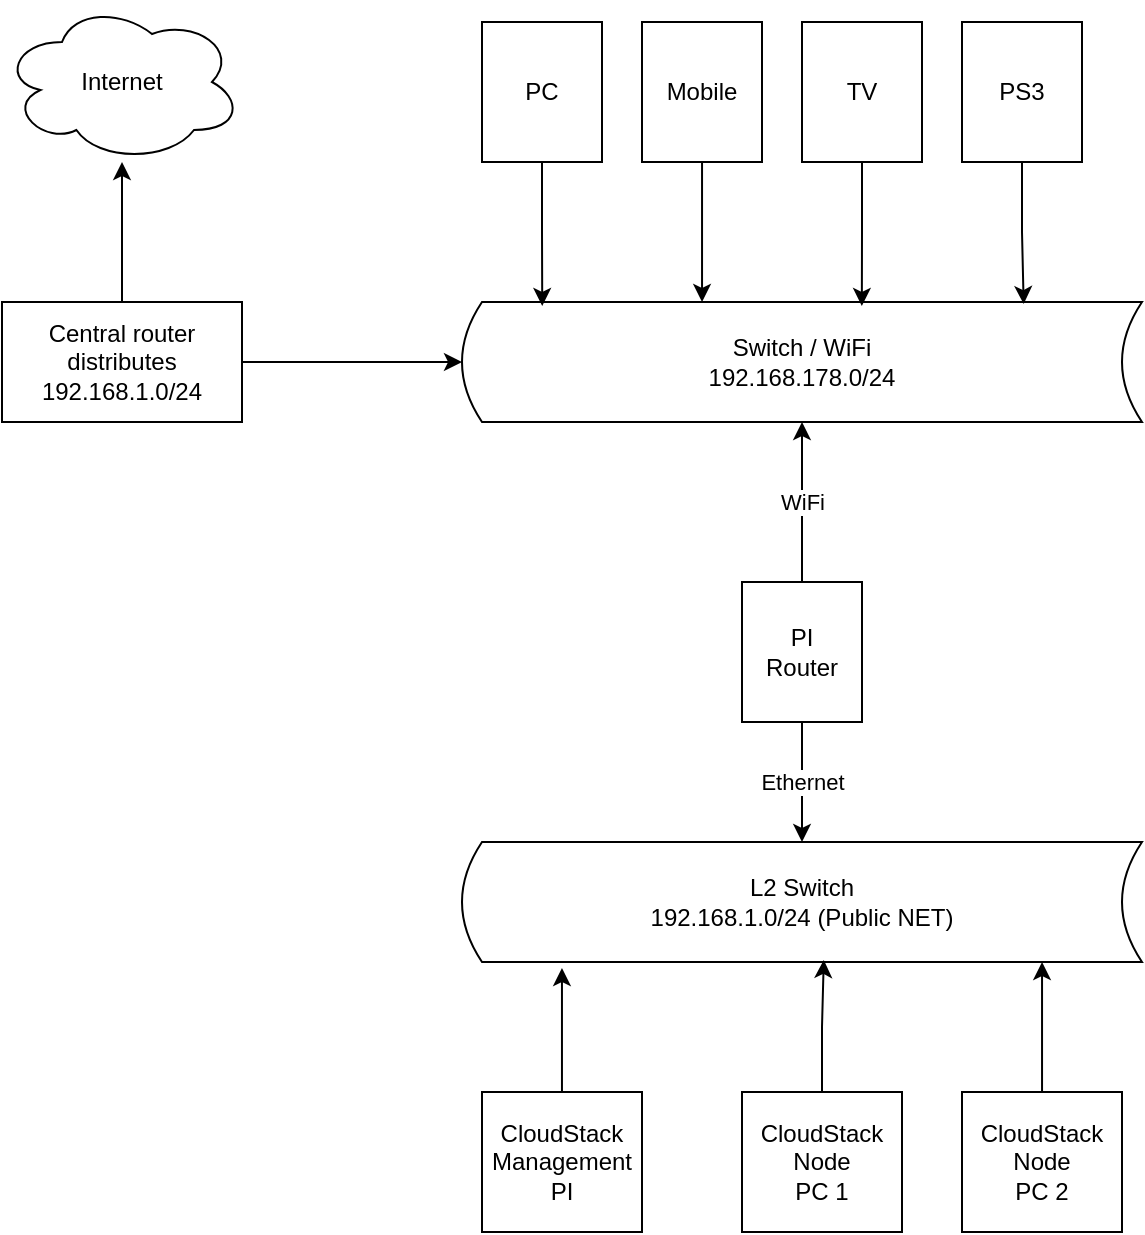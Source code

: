 <mxfile version="20.2.5" type="github">
  <diagram id="CX5lCBe5LM3Lo2Z-0TtP" name="Seite-1">
    <mxGraphModel dx="1010" dy="735" grid="1" gridSize="10" guides="1" tooltips="1" connect="1" arrows="1" fold="1" page="1" pageScale="1" pageWidth="827" pageHeight="1169" math="0" shadow="0">
      <root>
        <mxCell id="0" />
        <mxCell id="1" parent="0" />
        <mxCell id="B9oCBAkTF9d_TvBwaNAW-6" style="edgeStyle=orthogonalEdgeStyle;rounded=0;orthogonalLoop=1;jettySize=auto;html=1;" edge="1" parent="1" source="B9oCBAkTF9d_TvBwaNAW-4" target="B9oCBAkTF9d_TvBwaNAW-5">
          <mxGeometry relative="1" as="geometry" />
        </mxCell>
        <mxCell id="B9oCBAkTF9d_TvBwaNAW-8" style="edgeStyle=orthogonalEdgeStyle;rounded=0;orthogonalLoop=1;jettySize=auto;html=1;" edge="1" parent="1" source="B9oCBAkTF9d_TvBwaNAW-4" target="B9oCBAkTF9d_TvBwaNAW-7">
          <mxGeometry relative="1" as="geometry" />
        </mxCell>
        <mxCell id="B9oCBAkTF9d_TvBwaNAW-4" value="&lt;div&gt;Central router&lt;/div&gt;&lt;div&gt;distributes 192.168.1.0/24&lt;br&gt;&lt;/div&gt;" style="rounded=0;whiteSpace=wrap;html=1;" vertex="1" parent="1">
          <mxGeometry x="130" y="190" width="120" height="60" as="geometry" />
        </mxCell>
        <mxCell id="B9oCBAkTF9d_TvBwaNAW-5" value="Internet" style="ellipse;shape=cloud;whiteSpace=wrap;html=1;" vertex="1" parent="1">
          <mxGeometry x="130" y="40" width="120" height="80" as="geometry" />
        </mxCell>
        <mxCell id="B9oCBAkTF9d_TvBwaNAW-7" value="&lt;div&gt;Switch / WiFi&lt;/div&gt;&lt;div&gt;192.168.178.0/24&lt;br&gt;&lt;/div&gt;" style="shape=dataStorage;whiteSpace=wrap;html=1;fixedSize=1;size=10;" vertex="1" parent="1">
          <mxGeometry x="360" y="190" width="340" height="60" as="geometry" />
        </mxCell>
        <mxCell id="B9oCBAkTF9d_TvBwaNAW-13" style="edgeStyle=orthogonalEdgeStyle;rounded=0;orthogonalLoop=1;jettySize=auto;html=1;entryX=0.118;entryY=0.033;entryDx=0;entryDy=0;entryPerimeter=0;" edge="1" parent="1" source="B9oCBAkTF9d_TvBwaNAW-9" target="B9oCBAkTF9d_TvBwaNAW-7">
          <mxGeometry relative="1" as="geometry" />
        </mxCell>
        <mxCell id="B9oCBAkTF9d_TvBwaNAW-9" value="PC" style="rounded=0;whiteSpace=wrap;html=1;" vertex="1" parent="1">
          <mxGeometry x="370" y="50" width="60" height="70" as="geometry" />
        </mxCell>
        <mxCell id="B9oCBAkTF9d_TvBwaNAW-14" style="edgeStyle=orthogonalEdgeStyle;rounded=0;orthogonalLoop=1;jettySize=auto;html=1;entryX=0.353;entryY=0;entryDx=0;entryDy=0;entryPerimeter=0;" edge="1" parent="1" source="B9oCBAkTF9d_TvBwaNAW-10" target="B9oCBAkTF9d_TvBwaNAW-7">
          <mxGeometry relative="1" as="geometry" />
        </mxCell>
        <mxCell id="B9oCBAkTF9d_TvBwaNAW-10" value="Mobile" style="rounded=0;whiteSpace=wrap;html=1;" vertex="1" parent="1">
          <mxGeometry x="450" y="50" width="60" height="70" as="geometry" />
        </mxCell>
        <mxCell id="B9oCBAkTF9d_TvBwaNAW-15" style="edgeStyle=orthogonalEdgeStyle;rounded=0;orthogonalLoop=1;jettySize=auto;html=1;entryX=0.588;entryY=0.033;entryDx=0;entryDy=0;entryPerimeter=0;" edge="1" parent="1" source="B9oCBAkTF9d_TvBwaNAW-11" target="B9oCBAkTF9d_TvBwaNAW-7">
          <mxGeometry relative="1" as="geometry" />
        </mxCell>
        <mxCell id="B9oCBAkTF9d_TvBwaNAW-11" value="TV" style="rounded=0;whiteSpace=wrap;html=1;" vertex="1" parent="1">
          <mxGeometry x="530" y="50" width="60" height="70" as="geometry" />
        </mxCell>
        <mxCell id="B9oCBAkTF9d_TvBwaNAW-16" style="edgeStyle=orthogonalEdgeStyle;rounded=0;orthogonalLoop=1;jettySize=auto;html=1;entryX=0.826;entryY=0.017;entryDx=0;entryDy=0;entryPerimeter=0;" edge="1" parent="1" source="B9oCBAkTF9d_TvBwaNAW-12" target="B9oCBAkTF9d_TvBwaNAW-7">
          <mxGeometry relative="1" as="geometry" />
        </mxCell>
        <mxCell id="B9oCBAkTF9d_TvBwaNAW-12" value="PS3" style="rounded=0;whiteSpace=wrap;html=1;" vertex="1" parent="1">
          <mxGeometry x="610" y="50" width="60" height="70" as="geometry" />
        </mxCell>
        <mxCell id="B9oCBAkTF9d_TvBwaNAW-22" value="WiFi" style="edgeStyle=orthogonalEdgeStyle;rounded=0;orthogonalLoop=1;jettySize=auto;html=1;" edge="1" parent="1" source="B9oCBAkTF9d_TvBwaNAW-21" target="B9oCBAkTF9d_TvBwaNAW-7">
          <mxGeometry relative="1" as="geometry" />
        </mxCell>
        <mxCell id="B9oCBAkTF9d_TvBwaNAW-24" value="Ethernet" style="edgeStyle=orthogonalEdgeStyle;rounded=0;orthogonalLoop=1;jettySize=auto;html=1;exitX=0.5;exitY=1;exitDx=0;exitDy=0;" edge="1" parent="1" source="B9oCBAkTF9d_TvBwaNAW-21" target="B9oCBAkTF9d_TvBwaNAW-23">
          <mxGeometry relative="1" as="geometry" />
        </mxCell>
        <mxCell id="B9oCBAkTF9d_TvBwaNAW-21" value="&lt;div&gt;PI&lt;/div&gt;&lt;div&gt;Router&lt;br&gt;&lt;/div&gt;" style="rounded=0;whiteSpace=wrap;html=1;" vertex="1" parent="1">
          <mxGeometry x="500" y="330" width="60" height="70" as="geometry" />
        </mxCell>
        <mxCell id="B9oCBAkTF9d_TvBwaNAW-23" value="&lt;div&gt;L2 Switch&lt;/div&gt;&lt;div&gt;192.168.1.0/24 (Public NET)&lt;br&gt;&lt;/div&gt;" style="shape=dataStorage;whiteSpace=wrap;html=1;fixedSize=1;size=10;" vertex="1" parent="1">
          <mxGeometry x="360" y="460" width="340" height="60" as="geometry" />
        </mxCell>
        <mxCell id="B9oCBAkTF9d_TvBwaNAW-26" style="edgeStyle=orthogonalEdgeStyle;rounded=0;orthogonalLoop=1;jettySize=auto;html=1;entryX=0.147;entryY=1.05;entryDx=0;entryDy=0;entryPerimeter=0;" edge="1" parent="1" source="B9oCBAkTF9d_TvBwaNAW-25" target="B9oCBAkTF9d_TvBwaNAW-23">
          <mxGeometry relative="1" as="geometry" />
        </mxCell>
        <mxCell id="B9oCBAkTF9d_TvBwaNAW-25" value="&lt;div&gt;CloudStack&lt;/div&gt;&lt;div&gt;Management&lt;/div&gt;&lt;div&gt;PI&lt;br&gt;&lt;/div&gt;" style="rounded=0;whiteSpace=wrap;html=1;" vertex="1" parent="1">
          <mxGeometry x="370" y="585" width="80" height="70" as="geometry" />
        </mxCell>
        <mxCell id="B9oCBAkTF9d_TvBwaNAW-28" style="edgeStyle=orthogonalEdgeStyle;rounded=0;orthogonalLoop=1;jettySize=auto;html=1;entryX=0.532;entryY=0.983;entryDx=0;entryDy=0;entryPerimeter=0;" edge="1" parent="1" source="B9oCBAkTF9d_TvBwaNAW-27" target="B9oCBAkTF9d_TvBwaNAW-23">
          <mxGeometry relative="1" as="geometry" />
        </mxCell>
        <mxCell id="B9oCBAkTF9d_TvBwaNAW-27" value="&lt;div&gt;CloudStack&lt;/div&gt;Node&lt;br&gt;PC 1" style="rounded=0;whiteSpace=wrap;html=1;" vertex="1" parent="1">
          <mxGeometry x="500" y="585" width="80" height="70" as="geometry" />
        </mxCell>
        <mxCell id="B9oCBAkTF9d_TvBwaNAW-31" style="edgeStyle=orthogonalEdgeStyle;rounded=0;orthogonalLoop=1;jettySize=auto;html=1;entryX=0.853;entryY=1;entryDx=0;entryDy=0;entryPerimeter=0;" edge="1" parent="1" source="B9oCBAkTF9d_TvBwaNAW-29" target="B9oCBAkTF9d_TvBwaNAW-23">
          <mxGeometry relative="1" as="geometry" />
        </mxCell>
        <mxCell id="B9oCBAkTF9d_TvBwaNAW-29" value="&lt;div&gt;CloudStack&lt;/div&gt;Node&lt;br&gt;PC 2" style="rounded=0;whiteSpace=wrap;html=1;" vertex="1" parent="1">
          <mxGeometry x="610" y="585" width="80" height="70" as="geometry" />
        </mxCell>
      </root>
    </mxGraphModel>
  </diagram>
</mxfile>
